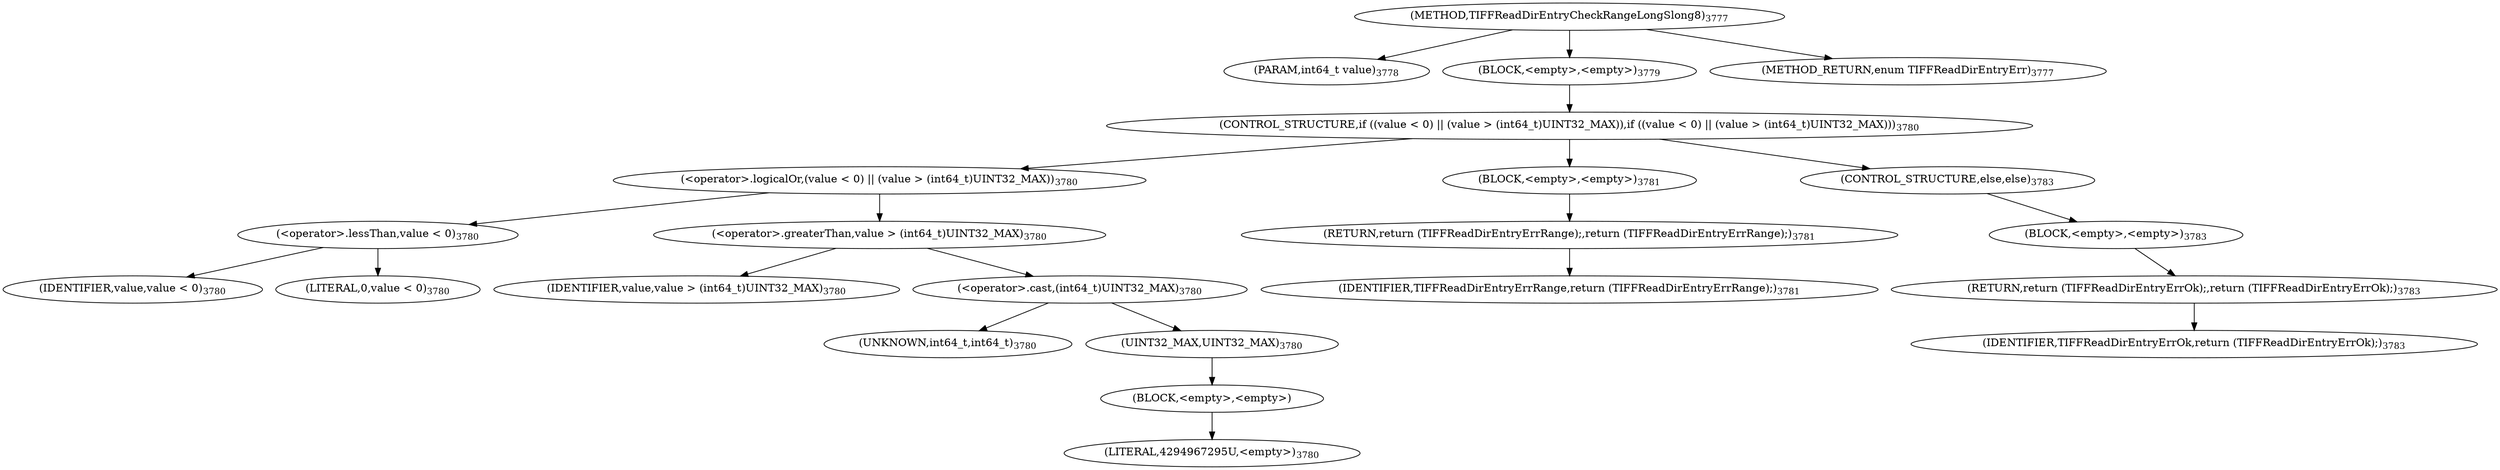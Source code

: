 digraph "TIFFReadDirEntryCheckRangeLongSlong8" {  
"87833" [label = <(METHOD,TIFFReadDirEntryCheckRangeLongSlong8)<SUB>3777</SUB>> ]
"87834" [label = <(PARAM,int64_t value)<SUB>3778</SUB>> ]
"87835" [label = <(BLOCK,&lt;empty&gt;,&lt;empty&gt;)<SUB>3779</SUB>> ]
"87836" [label = <(CONTROL_STRUCTURE,if ((value &lt; 0) || (value &gt; (int64_t)UINT32_MAX)),if ((value &lt; 0) || (value &gt; (int64_t)UINT32_MAX)))<SUB>3780</SUB>> ]
"87837" [label = <(&lt;operator&gt;.logicalOr,(value &lt; 0) || (value &gt; (int64_t)UINT32_MAX))<SUB>3780</SUB>> ]
"87838" [label = <(&lt;operator&gt;.lessThan,value &lt; 0)<SUB>3780</SUB>> ]
"87839" [label = <(IDENTIFIER,value,value &lt; 0)<SUB>3780</SUB>> ]
"87840" [label = <(LITERAL,0,value &lt; 0)<SUB>3780</SUB>> ]
"87841" [label = <(&lt;operator&gt;.greaterThan,value &gt; (int64_t)UINT32_MAX)<SUB>3780</SUB>> ]
"87842" [label = <(IDENTIFIER,value,value &gt; (int64_t)UINT32_MAX)<SUB>3780</SUB>> ]
"87843" [label = <(&lt;operator&gt;.cast,(int64_t)UINT32_MAX)<SUB>3780</SUB>> ]
"87844" [label = <(UNKNOWN,int64_t,int64_t)<SUB>3780</SUB>> ]
"87845" [label = <(UINT32_MAX,UINT32_MAX)<SUB>3780</SUB>> ]
"87846" [label = <(BLOCK,&lt;empty&gt;,&lt;empty&gt;)> ]
"87847" [label = <(LITERAL,4294967295U,&lt;empty&gt;)<SUB>3780</SUB>> ]
"87848" [label = <(BLOCK,&lt;empty&gt;,&lt;empty&gt;)<SUB>3781</SUB>> ]
"87849" [label = <(RETURN,return (TIFFReadDirEntryErrRange);,return (TIFFReadDirEntryErrRange);)<SUB>3781</SUB>> ]
"87850" [label = <(IDENTIFIER,TIFFReadDirEntryErrRange,return (TIFFReadDirEntryErrRange);)<SUB>3781</SUB>> ]
"87851" [label = <(CONTROL_STRUCTURE,else,else)<SUB>3783</SUB>> ]
"87852" [label = <(BLOCK,&lt;empty&gt;,&lt;empty&gt;)<SUB>3783</SUB>> ]
"87853" [label = <(RETURN,return (TIFFReadDirEntryErrOk);,return (TIFFReadDirEntryErrOk);)<SUB>3783</SUB>> ]
"87854" [label = <(IDENTIFIER,TIFFReadDirEntryErrOk,return (TIFFReadDirEntryErrOk);)<SUB>3783</SUB>> ]
"87855" [label = <(METHOD_RETURN,enum TIFFReadDirEntryErr)<SUB>3777</SUB>> ]
  "87833" -> "87834" 
  "87833" -> "87835" 
  "87833" -> "87855" 
  "87835" -> "87836" 
  "87836" -> "87837" 
  "87836" -> "87848" 
  "87836" -> "87851" 
  "87837" -> "87838" 
  "87837" -> "87841" 
  "87838" -> "87839" 
  "87838" -> "87840" 
  "87841" -> "87842" 
  "87841" -> "87843" 
  "87843" -> "87844" 
  "87843" -> "87845" 
  "87845" -> "87846" 
  "87846" -> "87847" 
  "87848" -> "87849" 
  "87849" -> "87850" 
  "87851" -> "87852" 
  "87852" -> "87853" 
  "87853" -> "87854" 
}
